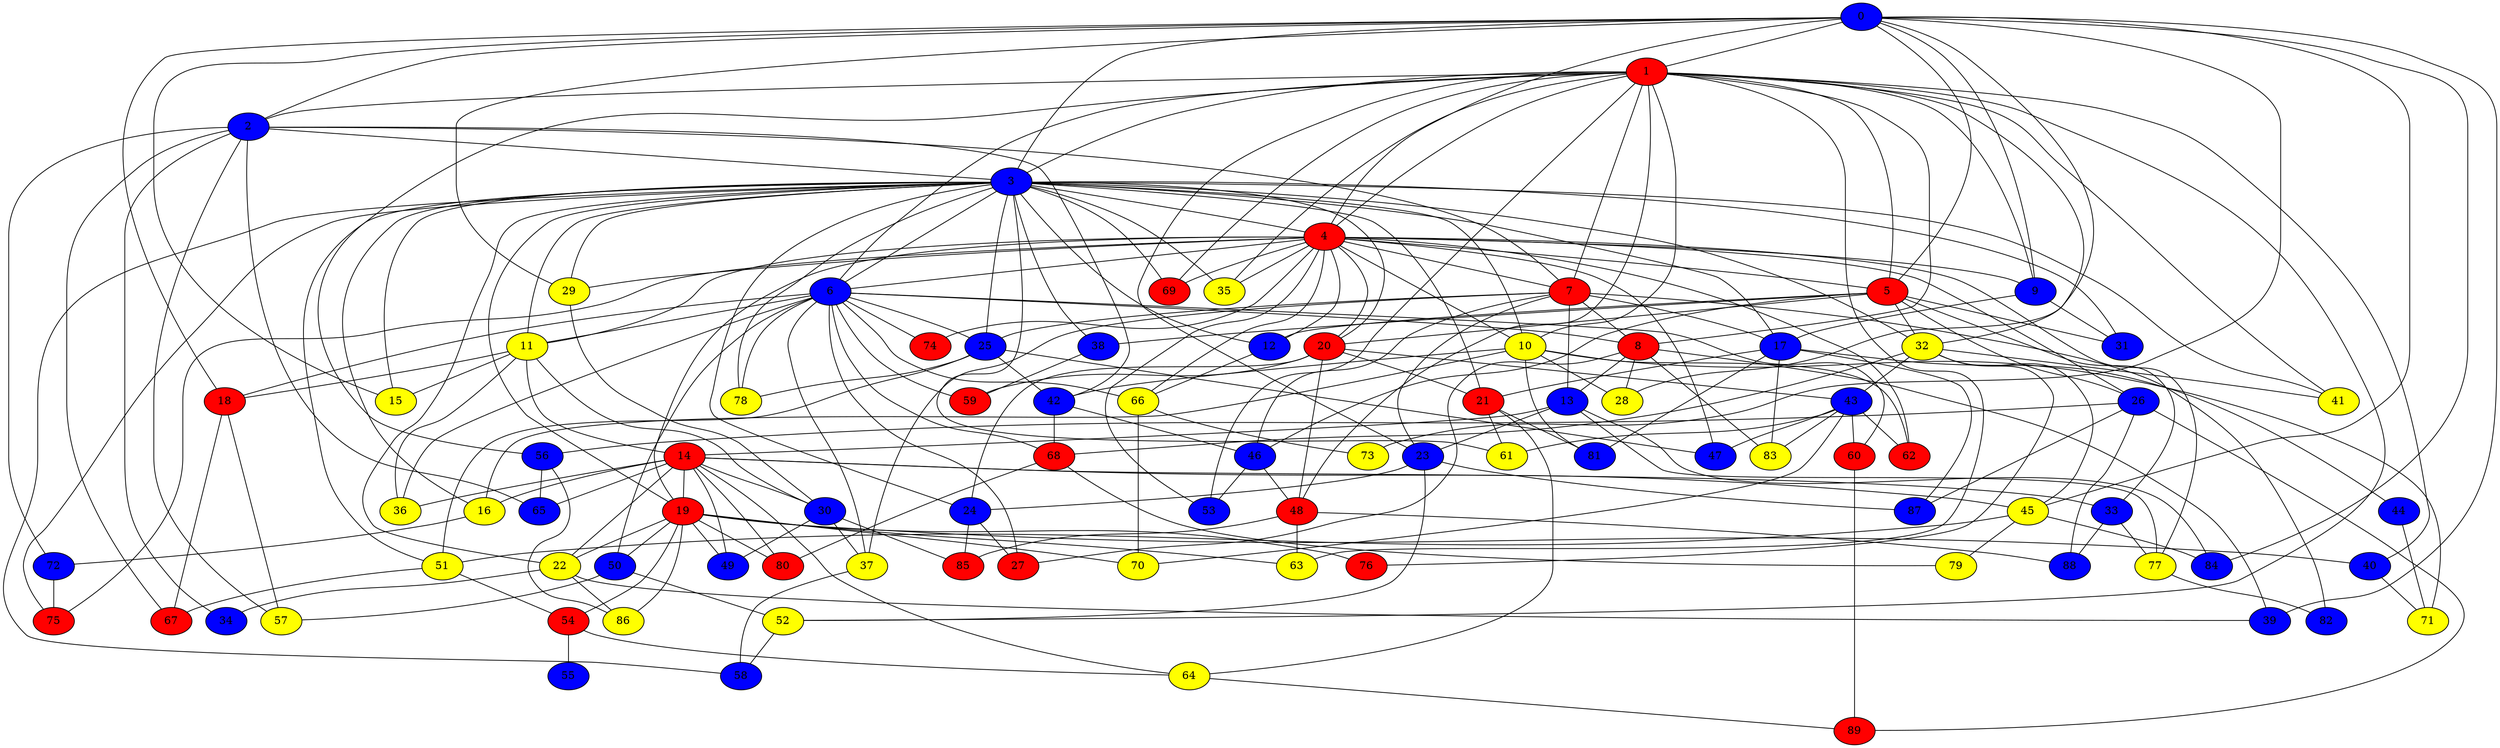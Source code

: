 graph {
0 [style = filled fillcolor = blue];
1 [style = filled fillcolor = red];
2 [style = filled fillcolor = blue];
3 [style = filled fillcolor = blue];
4 [style = filled fillcolor = red];
5 [style = filled fillcolor = red];
6 [style = filled fillcolor = blue];
7 [style = filled fillcolor = red];
8 [style = filled fillcolor = red];
9 [style = filled fillcolor = blue];
10 [style = filled fillcolor = yellow];
11 [style = filled fillcolor = yellow];
12 [style = filled fillcolor = blue];
13 [style = filled fillcolor = blue];
14 [style = filled fillcolor = red];
15 [style = filled fillcolor = yellow];
16 [style = filled fillcolor = yellow];
17 [style = filled fillcolor = blue];
18 [style = filled fillcolor = red];
19 [style = filled fillcolor = red];
20 [style = filled fillcolor = red];
21 [style = filled fillcolor = red];
22 [style = filled fillcolor = yellow];
23 [style = filled fillcolor = blue];
24 [style = filled fillcolor = blue];
25 [style = filled fillcolor = blue];
26 [style = filled fillcolor = blue];
27 [style = filled fillcolor = red];
28 [style = filled fillcolor = yellow];
29 [style = filled fillcolor = yellow];
30 [style = filled fillcolor = blue];
31 [style = filled fillcolor = blue];
32 [style = filled fillcolor = yellow];
33 [style = filled fillcolor = blue];
34 [style = filled fillcolor = blue];
35 [style = filled fillcolor = yellow];
36 [style = filled fillcolor = yellow];
37 [style = filled fillcolor = yellow];
38 [style = filled fillcolor = blue];
39 [style = filled fillcolor = blue];
40 [style = filled fillcolor = blue];
41 [style = filled fillcolor = yellow];
42 [style = filled fillcolor = blue];
43 [style = filled fillcolor = blue];
44 [style = filled fillcolor = blue];
45 [style = filled fillcolor = yellow];
46 [style = filled fillcolor = blue];
47 [style = filled fillcolor = blue];
48 [style = filled fillcolor = red];
49 [style = filled fillcolor = blue];
50 [style = filled fillcolor = blue];
51 [style = filled fillcolor = yellow];
52 [style = filled fillcolor = yellow];
53 [style = filled fillcolor = blue];
54 [style = filled fillcolor = red];
55 [style = filled fillcolor = blue];
56 [style = filled fillcolor = blue];
57 [style = filled fillcolor = yellow];
58 [style = filled fillcolor = blue];
59 [style = filled fillcolor = red];
60 [style = filled fillcolor = red];
61 [style = filled fillcolor = yellow];
62 [style = filled fillcolor = red];
63 [style = filled fillcolor = yellow];
64 [style = filled fillcolor = yellow];
65 [style = filled fillcolor = blue];
66 [style = filled fillcolor = yellow];
67 [style = filled fillcolor = red];
68 [style = filled fillcolor = red];
69 [style = filled fillcolor = red];
70 [style = filled fillcolor = yellow];
71 [style = filled fillcolor = yellow];
72 [style = filled fillcolor = blue];
73 [style = filled fillcolor = yellow];
74 [style = filled fillcolor = red];
75 [style = filled fillcolor = red];
76 [style = filled fillcolor = red];
77 [style = filled fillcolor = yellow];
78 [style = filled fillcolor = yellow];
79 [style = filled fillcolor = yellow];
80 [style = filled fillcolor = red];
81 [style = filled fillcolor = blue];
82 [style = filled fillcolor = blue];
83 [style = filled fillcolor = yellow];
84 [style = filled fillcolor = blue];
85 [style = filled fillcolor = red];
86 [style = filled fillcolor = yellow];
87 [style = filled fillcolor = blue];
88 [style = filled fillcolor = blue];
89 [style = filled fillcolor = red];
0 -- 1;
0 -- 4;
0 -- 3;
0 -- 2;
0 -- 5;
0 -- 9;
0 -- 15;
0 -- 18;
0 -- 28;
0 -- 29;
0 -- 39;
0 -- 45;
0 -- 73;
0 -- 84;
1 -- 2;
1 -- 3;
1 -- 4;
1 -- 5;
1 -- 6;
1 -- 7;
1 -- 8;
1 -- 9;
1 -- 10;
1 -- 23;
1 -- 32;
1 -- 35;
1 -- 40;
1 -- 41;
1 -- 48;
1 -- 52;
1 -- 53;
1 -- 56;
1 -- 63;
1 -- 69;
2 -- 3;
2 -- 7;
2 -- 34;
2 -- 42;
2 -- 57;
2 -- 65;
2 -- 67;
2 -- 72;
3 -- 4;
3 -- 6;
3 -- 10;
3 -- 11;
3 -- 12;
3 -- 15;
3 -- 16;
3 -- 17;
3 -- 19;
3 -- 20;
3 -- 21;
3 -- 22;
3 -- 24;
3 -- 25;
3 -- 29;
3 -- 31;
3 -- 32;
3 -- 35;
3 -- 38;
3 -- 41;
3 -- 51;
3 -- 58;
3 -- 61;
3 -- 69;
3 -- 75;
3 -- 78;
4 -- 5;
4 -- 6;
4 -- 7;
4 -- 9;
4 -- 10;
4 -- 11;
4 -- 12;
4 -- 19;
4 -- 20;
4 -- 26;
4 -- 29;
4 -- 35;
4 -- 47;
4 -- 53;
4 -- 62;
4 -- 66;
4 -- 69;
4 -- 74;
4 -- 75;
4 -- 77;
5 -- 12;
5 -- 20;
5 -- 26;
5 -- 31;
5 -- 32;
5 -- 33;
5 -- 38;
5 -- 46;
6 -- 8;
6 -- 11;
6 -- 18;
6 -- 25;
6 -- 27;
6 -- 36;
6 -- 37;
6 -- 50;
6 -- 59;
6 -- 60;
6 -- 66;
6 -- 68;
6 -- 74;
6 -- 78;
7 -- 8;
7 -- 13;
7 -- 17;
7 -- 23;
7 -- 25;
7 -- 37;
7 -- 46;
7 -- 82;
8 -- 13;
8 -- 27;
8 -- 28;
8 -- 39;
8 -- 83;
9 -- 17;
9 -- 31;
10 -- 16;
10 -- 28;
10 -- 42;
10 -- 62;
10 -- 71;
10 -- 81;
11 -- 14;
11 -- 15;
11 -- 18;
11 -- 30;
11 -- 36;
12 -- 66;
13 -- 14;
13 -- 23;
13 -- 77;
13 -- 84;
14 -- 16;
14 -- 19;
14 -- 22;
14 -- 30;
14 -- 33;
14 -- 36;
14 -- 45;
14 -- 49;
14 -- 64;
14 -- 65;
14 -- 80;
16 -- 72;
17 -- 21;
17 -- 44;
17 -- 81;
17 -- 83;
17 -- 87;
18 -- 57;
18 -- 67;
19 -- 22;
19 -- 40;
19 -- 49;
19 -- 50;
19 -- 54;
19 -- 63;
19 -- 70;
19 -- 76;
19 -- 80;
19 -- 86;
20 -- 21;
20 -- 24;
20 -- 43;
20 -- 48;
20 -- 59;
21 -- 61;
21 -- 64;
21 -- 81;
22 -- 34;
22 -- 39;
22 -- 86;
23 -- 24;
23 -- 52;
23 -- 87;
24 -- 27;
24 -- 85;
25 -- 42;
25 -- 47;
25 -- 51;
25 -- 78;
26 -- 56;
26 -- 87;
26 -- 88;
26 -- 89;
29 -- 30;
30 -- 37;
30 -- 49;
30 -- 85;
32 -- 41;
32 -- 43;
32 -- 45;
32 -- 68;
32 -- 76;
33 -- 77;
33 -- 88;
37 -- 58;
38 -- 59;
40 -- 71;
42 -- 46;
42 -- 68;
43 -- 47;
43 -- 60;
43 -- 61;
43 -- 62;
43 -- 70;
43 -- 83;
44 -- 71;
45 -- 51;
45 -- 79;
45 -- 84;
46 -- 48;
46 -- 53;
48 -- 63;
48 -- 85;
48 -- 88;
50 -- 52;
50 -- 57;
51 -- 54;
51 -- 67;
52 -- 58;
54 -- 55;
54 -- 64;
56 -- 65;
56 -- 86;
60 -- 89;
64 -- 89;
66 -- 70;
66 -- 73;
68 -- 79;
68 -- 80;
72 -- 75;
77 -- 82;
}
